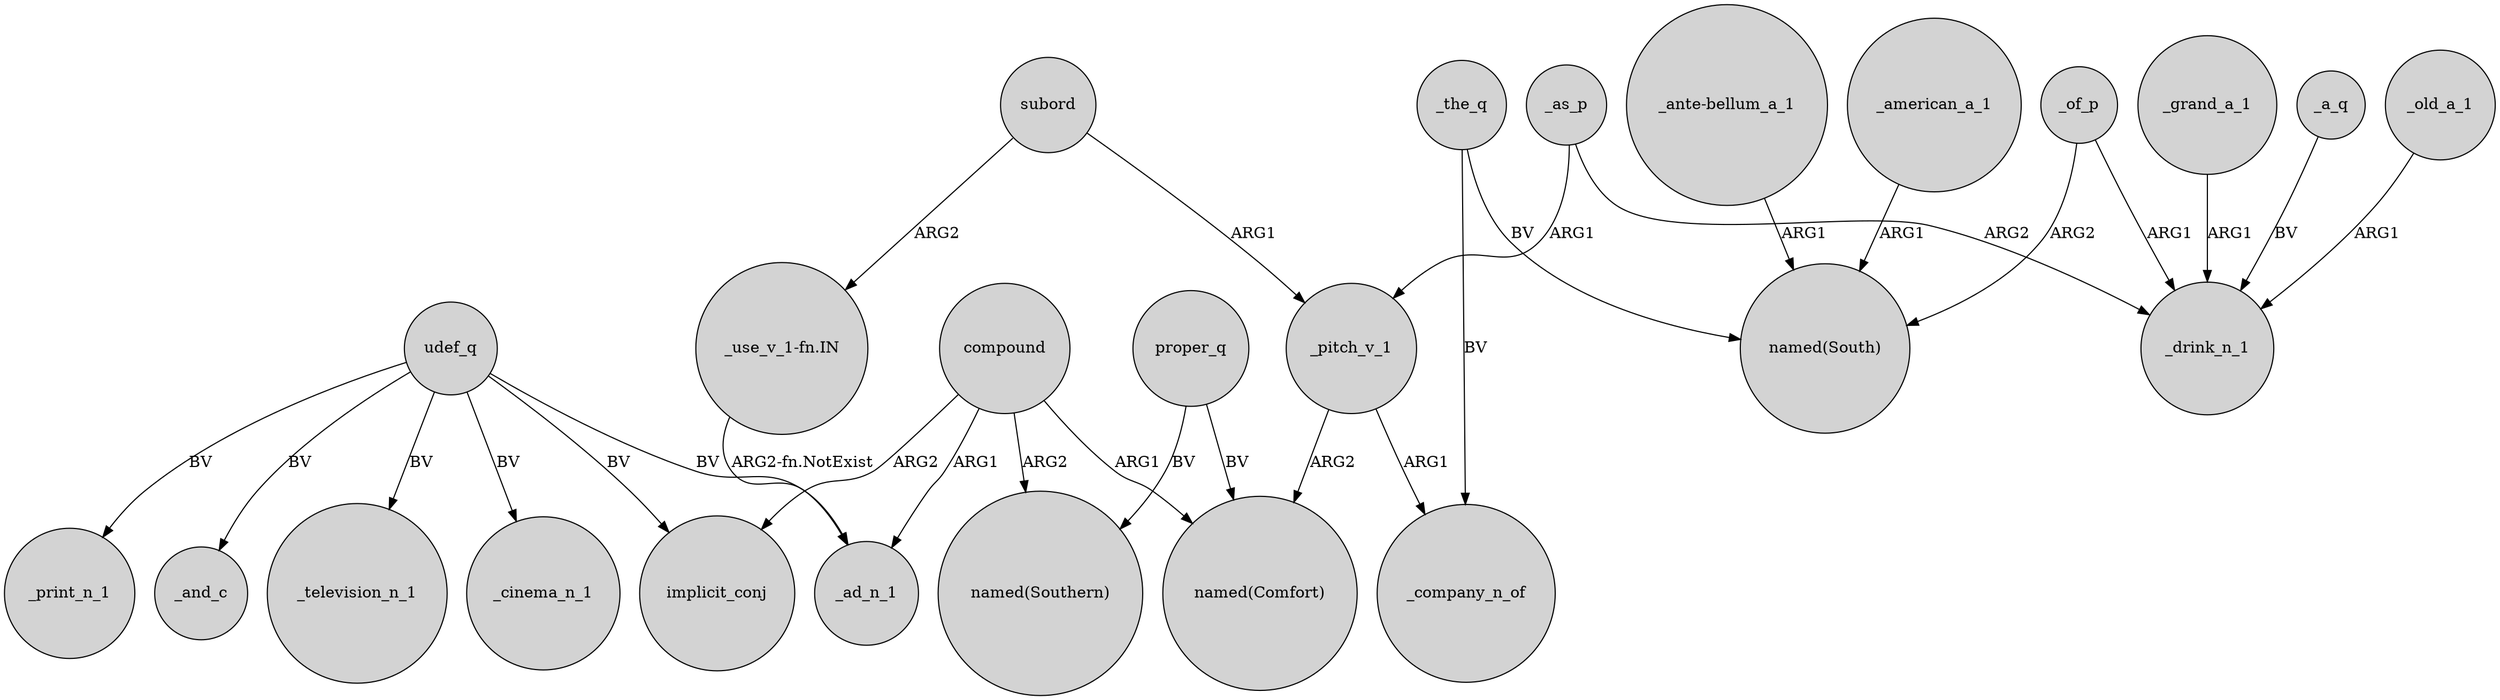 digraph {
	node [shape=circle style=filled]
	compound -> implicit_conj [label=ARG2]
	subord -> _pitch_v_1 [label=ARG1]
	udef_q -> _television_n_1 [label=BV]
	"_ante-bellum_a_1" -> "named(South)" [label=ARG1]
	_american_a_1 -> "named(South)" [label=ARG1]
	_pitch_v_1 -> "named(Comfort)" [label=ARG2]
	compound -> "named(Southern)" [label=ARG2]
	compound -> "named(Comfort)" [label=ARG1]
	_grand_a_1 -> _drink_n_1 [label=ARG1]
	udef_q -> implicit_conj [label=BV]
	subord -> "_use_v_1-fn.IN" [label=ARG2]
	_the_q -> _company_n_of [label=BV]
	compound -> _ad_n_1 [label=ARG1]
	proper_q -> "named(Southern)" [label=BV]
	_as_p -> _pitch_v_1 [label=ARG1]
	_as_p -> _drink_n_1 [label=ARG2]
	_of_p -> "named(South)" [label=ARG2]
	_the_q -> "named(South)" [label=BV]
	_pitch_v_1 -> _company_n_of [label=ARG1]
	udef_q -> _ad_n_1 [label=BV]
	udef_q -> _cinema_n_1 [label=BV]
	_of_p -> _drink_n_1 [label=ARG1]
	udef_q -> _print_n_1 [label=BV]
	udef_q -> _and_c [label=BV]
	proper_q -> "named(Comfort)" [label=BV]
	_a_q -> _drink_n_1 [label=BV]
	_old_a_1 -> _drink_n_1 [label=ARG1]
	"_use_v_1-fn.IN" -> _ad_n_1 [label="ARG2-fn.NotExist"]
}
